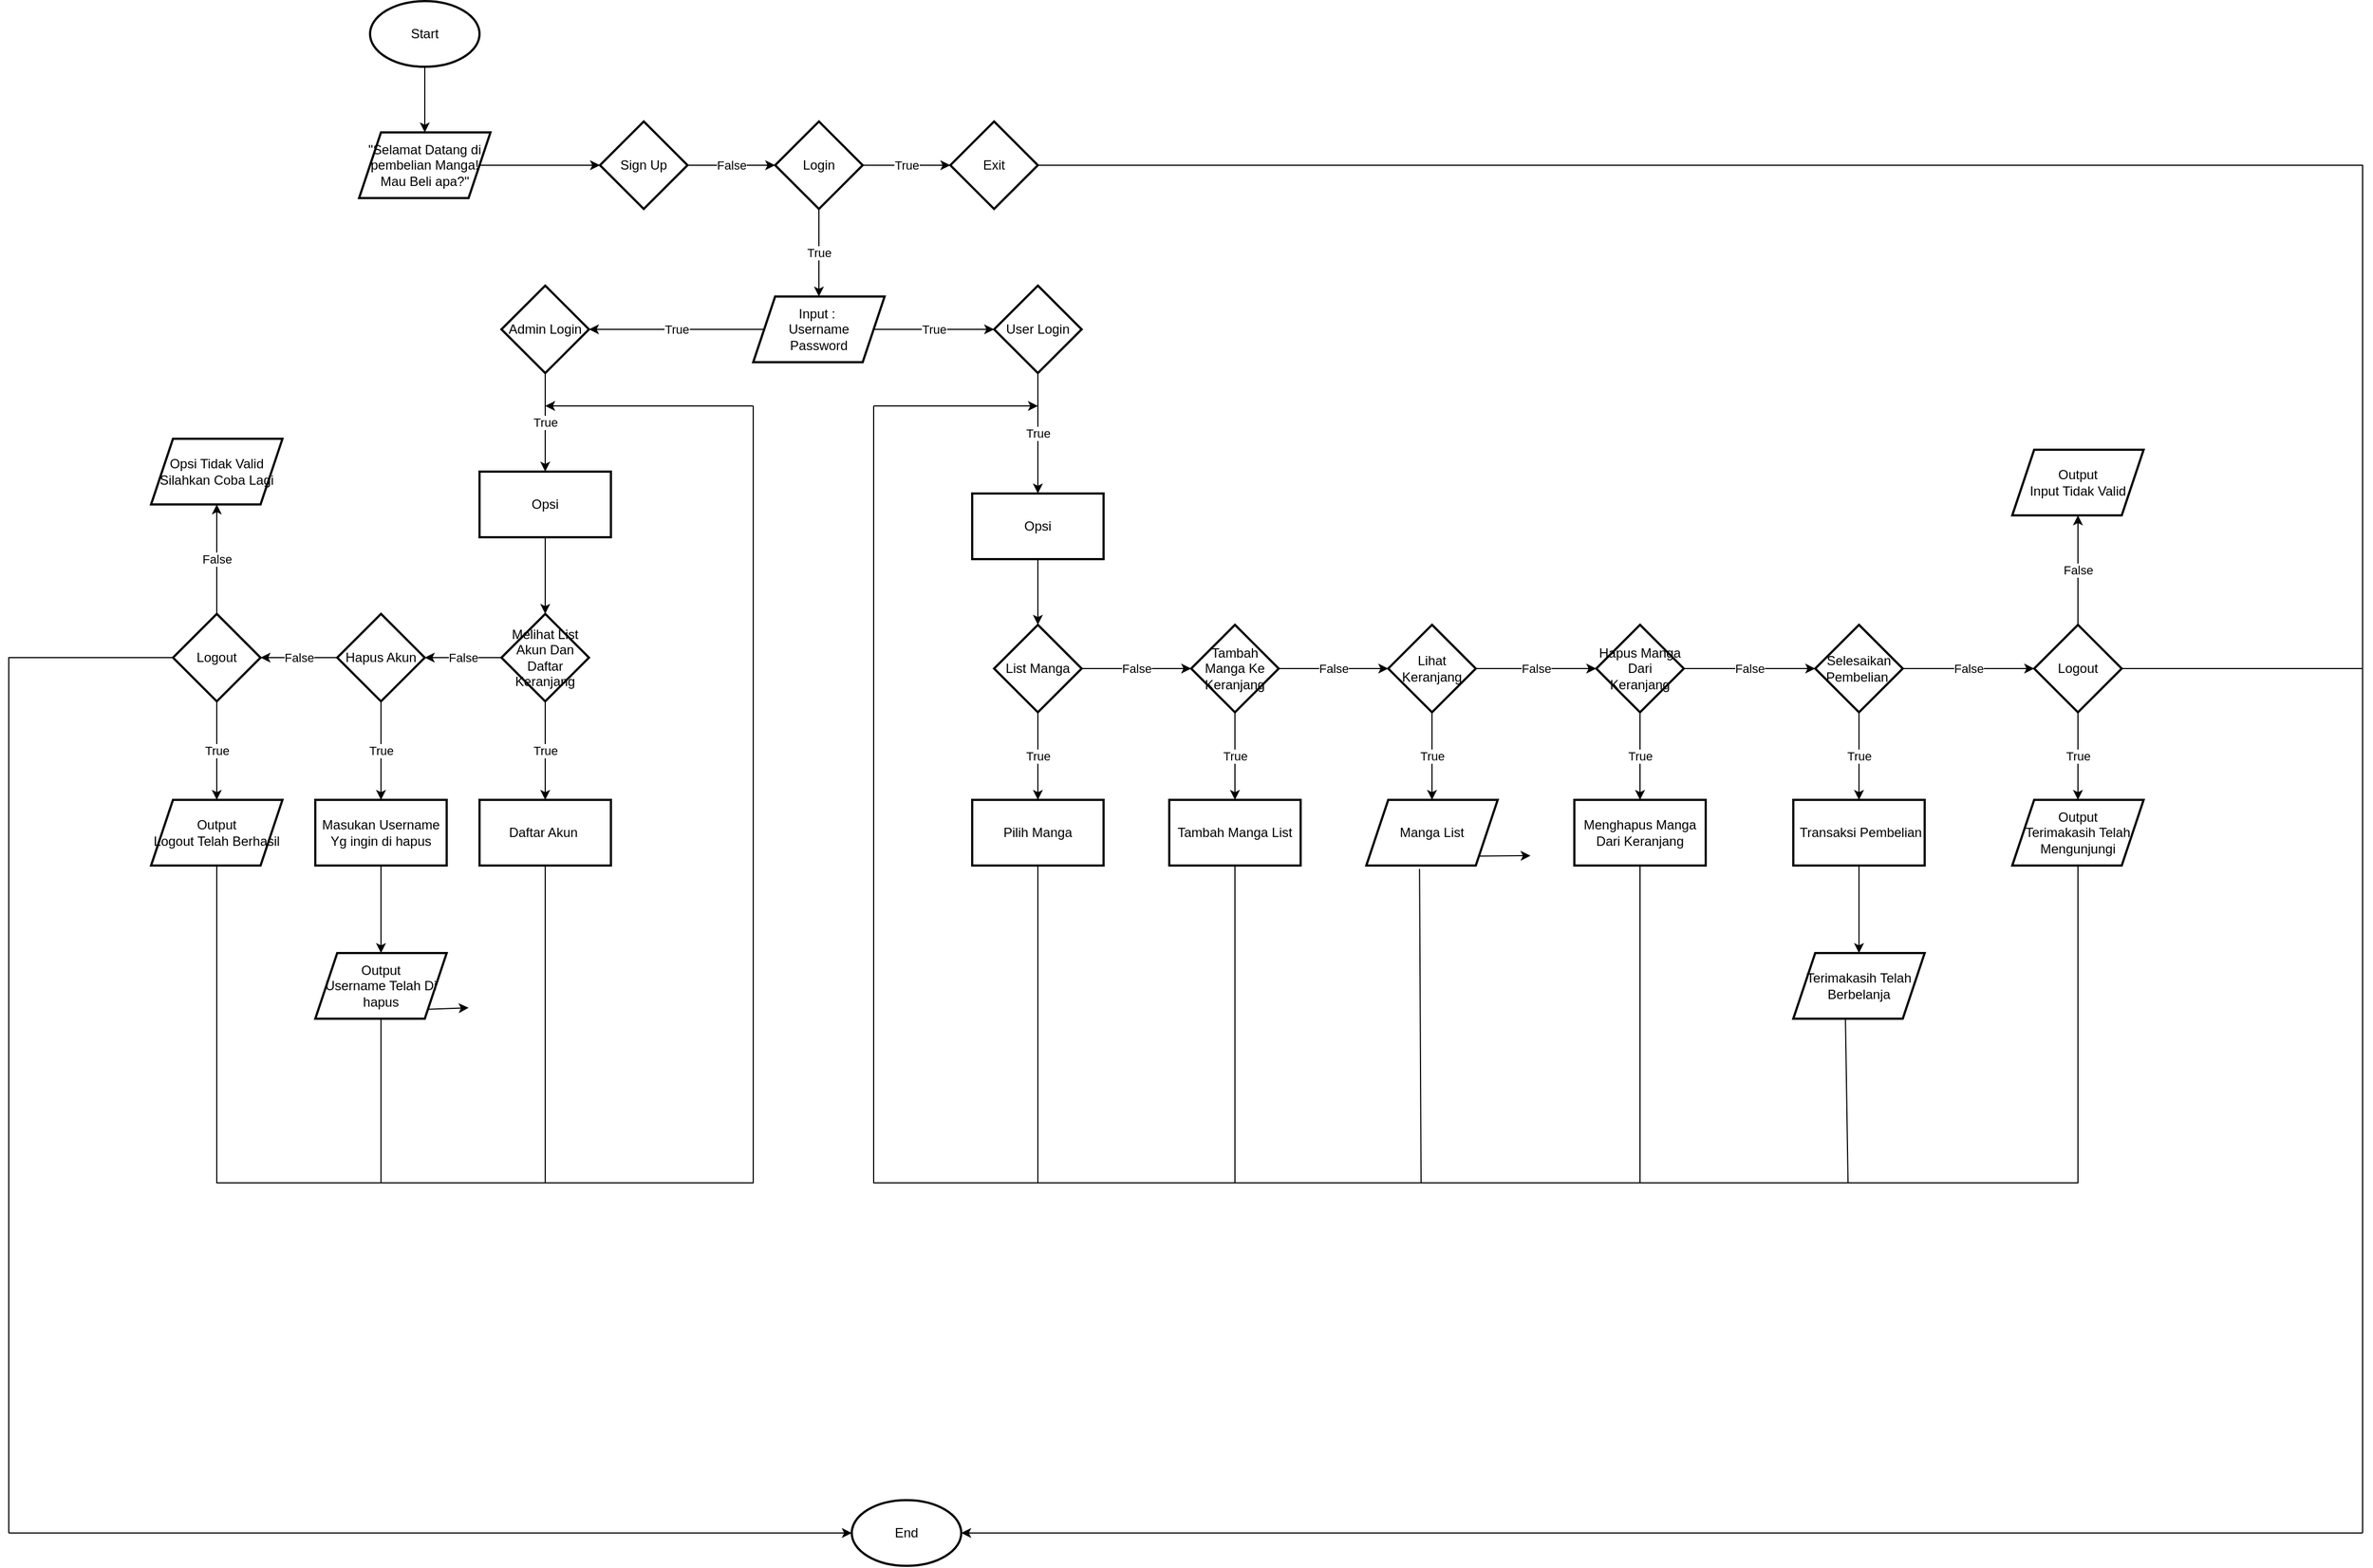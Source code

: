 <mxfile version="24.7.17">
  <diagram id="C5RBs43oDa-KdzZeNtuy" name="Page-1">
    <mxGraphModel dx="1500" dy="956" grid="1" gridSize="10" guides="1" tooltips="1" connect="1" arrows="1" fold="1" page="1" pageScale="1" pageWidth="827" pageHeight="1169" math="0" shadow="0">
      <root>
        <mxCell id="WIyWlLk6GJQsqaUBKTNV-0" />
        <mxCell id="WIyWlLk6GJQsqaUBKTNV-1" parent="WIyWlLk6GJQsqaUBKTNV-0" />
        <mxCell id="CD8L7suRbJ-PH4t4VhtS-4" value="" style="edgeStyle=orthogonalEdgeStyle;rounded=0;orthogonalLoop=1;jettySize=auto;html=1;" edge="1" parent="WIyWlLk6GJQsqaUBKTNV-1" source="CD8L7suRbJ-PH4t4VhtS-0" target="CD8L7suRbJ-PH4t4VhtS-3">
          <mxGeometry relative="1" as="geometry" />
        </mxCell>
        <mxCell id="CD8L7suRbJ-PH4t4VhtS-0" value="Start" style="strokeWidth=2;html=1;shape=mxgraph.flowchart.start_1;whiteSpace=wrap;" vertex="1" parent="WIyWlLk6GJQsqaUBKTNV-1">
          <mxGeometry x="370" y="70" width="100" height="60" as="geometry" />
        </mxCell>
        <mxCell id="CD8L7suRbJ-PH4t4VhtS-6" value="" style="edgeStyle=orthogonalEdgeStyle;rounded=0;orthogonalLoop=1;jettySize=auto;html=1;" edge="1" parent="WIyWlLk6GJQsqaUBKTNV-1" source="CD8L7suRbJ-PH4t4VhtS-3" target="CD8L7suRbJ-PH4t4VhtS-5">
          <mxGeometry relative="1" as="geometry" />
        </mxCell>
        <mxCell id="CD8L7suRbJ-PH4t4VhtS-3" value="&quot;Selamat Datang di pembelian Manga! Mau Beli apa?&quot;" style="shape=parallelogram;perimeter=parallelogramPerimeter;whiteSpace=wrap;html=1;fixedSize=1;strokeWidth=2;" vertex="1" parent="WIyWlLk6GJQsqaUBKTNV-1">
          <mxGeometry x="360" y="190" width="120" height="60" as="geometry" />
        </mxCell>
        <mxCell id="CD8L7suRbJ-PH4t4VhtS-8" value="False" style="edgeStyle=orthogonalEdgeStyle;rounded=0;orthogonalLoop=1;jettySize=auto;html=1;" edge="1" parent="WIyWlLk6GJQsqaUBKTNV-1" source="CD8L7suRbJ-PH4t4VhtS-5" target="CD8L7suRbJ-PH4t4VhtS-7">
          <mxGeometry relative="1" as="geometry" />
        </mxCell>
        <mxCell id="CD8L7suRbJ-PH4t4VhtS-5" value="Sign Up" style="rhombus;whiteSpace=wrap;html=1;strokeWidth=2;" vertex="1" parent="WIyWlLk6GJQsqaUBKTNV-1">
          <mxGeometry x="580" y="180" width="80" height="80" as="geometry" />
        </mxCell>
        <mxCell id="CD8L7suRbJ-PH4t4VhtS-12" value="True" style="edgeStyle=orthogonalEdgeStyle;rounded=0;orthogonalLoop=1;jettySize=auto;html=1;" edge="1" parent="WIyWlLk6GJQsqaUBKTNV-1" source="CD8L7suRbJ-PH4t4VhtS-7" target="CD8L7suRbJ-PH4t4VhtS-11">
          <mxGeometry relative="1" as="geometry" />
        </mxCell>
        <mxCell id="CD8L7suRbJ-PH4t4VhtS-125" value="True" style="edgeStyle=orthogonalEdgeStyle;rounded=0;orthogonalLoop=1;jettySize=auto;html=1;" edge="1" parent="WIyWlLk6GJQsqaUBKTNV-1" source="CD8L7suRbJ-PH4t4VhtS-7" target="CD8L7suRbJ-PH4t4VhtS-124">
          <mxGeometry relative="1" as="geometry" />
        </mxCell>
        <mxCell id="CD8L7suRbJ-PH4t4VhtS-7" value="Login" style="rhombus;whiteSpace=wrap;html=1;strokeWidth=2;" vertex="1" parent="WIyWlLk6GJQsqaUBKTNV-1">
          <mxGeometry x="740" y="180" width="80" height="80" as="geometry" />
        </mxCell>
        <mxCell id="CD8L7suRbJ-PH4t4VhtS-22" value="True" style="edgeStyle=orthogonalEdgeStyle;rounded=0;orthogonalLoop=1;jettySize=auto;html=1;" edge="1" parent="WIyWlLk6GJQsqaUBKTNV-1" source="CD8L7suRbJ-PH4t4VhtS-11" target="CD8L7suRbJ-PH4t4VhtS-21">
          <mxGeometry relative="1" as="geometry" />
        </mxCell>
        <mxCell id="CD8L7suRbJ-PH4t4VhtS-24" value="True" style="edgeStyle=orthogonalEdgeStyle;rounded=0;orthogonalLoop=1;jettySize=auto;html=1;" edge="1" parent="WIyWlLk6GJQsqaUBKTNV-1" source="CD8L7suRbJ-PH4t4VhtS-11" target="CD8L7suRbJ-PH4t4VhtS-23">
          <mxGeometry relative="1" as="geometry" />
        </mxCell>
        <mxCell id="CD8L7suRbJ-PH4t4VhtS-11" value="Input :&amp;nbsp;&lt;div&gt;Username&lt;/div&gt;&lt;div&gt;Password&lt;/div&gt;" style="shape=parallelogram;perimeter=parallelogramPerimeter;whiteSpace=wrap;html=1;fixedSize=1;strokeWidth=2;" vertex="1" parent="WIyWlLk6GJQsqaUBKTNV-1">
          <mxGeometry x="720" y="340" width="120" height="60" as="geometry" />
        </mxCell>
        <mxCell id="CD8L7suRbJ-PH4t4VhtS-64" value="True" style="edgeStyle=orthogonalEdgeStyle;rounded=0;orthogonalLoop=1;jettySize=auto;html=1;" edge="1" parent="WIyWlLk6GJQsqaUBKTNV-1" source="CD8L7suRbJ-PH4t4VhtS-21" target="CD8L7suRbJ-PH4t4VhtS-63">
          <mxGeometry relative="1" as="geometry" />
        </mxCell>
        <mxCell id="CD8L7suRbJ-PH4t4VhtS-21" value="Admin Login" style="rhombus;whiteSpace=wrap;html=1;strokeWidth=2;" vertex="1" parent="WIyWlLk6GJQsqaUBKTNV-1">
          <mxGeometry x="490" y="330" width="80" height="80" as="geometry" />
        </mxCell>
        <mxCell id="CD8L7suRbJ-PH4t4VhtS-23" value="User Login" style="rhombus;whiteSpace=wrap;html=1;strokeWidth=2;" vertex="1" parent="WIyWlLk6GJQsqaUBKTNV-1">
          <mxGeometry x="940" y="330" width="80" height="80" as="geometry" />
        </mxCell>
        <mxCell id="CD8L7suRbJ-PH4t4VhtS-32" value="" style="edgeStyle=orthogonalEdgeStyle;rounded=0;orthogonalLoop=1;jettySize=auto;html=1;" edge="1" parent="WIyWlLk6GJQsqaUBKTNV-1" source="CD8L7suRbJ-PH4t4VhtS-29" target="CD8L7suRbJ-PH4t4VhtS-31">
          <mxGeometry relative="1" as="geometry" />
        </mxCell>
        <mxCell id="CD8L7suRbJ-PH4t4VhtS-29" value="Opsi" style="whiteSpace=wrap;html=1;strokeWidth=2;" vertex="1" parent="WIyWlLk6GJQsqaUBKTNV-1">
          <mxGeometry x="920" y="520" width="120" height="60" as="geometry" />
        </mxCell>
        <mxCell id="CD8L7suRbJ-PH4t4VhtS-34" value="False" style="edgeStyle=orthogonalEdgeStyle;rounded=0;orthogonalLoop=1;jettySize=auto;html=1;" edge="1" parent="WIyWlLk6GJQsqaUBKTNV-1" source="CD8L7suRbJ-PH4t4VhtS-31" target="CD8L7suRbJ-PH4t4VhtS-33">
          <mxGeometry relative="1" as="geometry" />
        </mxCell>
        <mxCell id="CD8L7suRbJ-PH4t4VhtS-42" value="True" style="edgeStyle=orthogonalEdgeStyle;rounded=0;orthogonalLoop=1;jettySize=auto;html=1;" edge="1" parent="WIyWlLk6GJQsqaUBKTNV-1" source="CD8L7suRbJ-PH4t4VhtS-31" target="CD8L7suRbJ-PH4t4VhtS-41">
          <mxGeometry relative="1" as="geometry" />
        </mxCell>
        <mxCell id="CD8L7suRbJ-PH4t4VhtS-31" value="List Manga" style="rhombus;whiteSpace=wrap;html=1;strokeWidth=2;" vertex="1" parent="WIyWlLk6GJQsqaUBKTNV-1">
          <mxGeometry x="940" y="640" width="80" height="80" as="geometry" />
        </mxCell>
        <mxCell id="CD8L7suRbJ-PH4t4VhtS-36" value="False" style="edgeStyle=orthogonalEdgeStyle;rounded=0;orthogonalLoop=1;jettySize=auto;html=1;" edge="1" parent="WIyWlLk6GJQsqaUBKTNV-1" source="CD8L7suRbJ-PH4t4VhtS-33" target="CD8L7suRbJ-PH4t4VhtS-35">
          <mxGeometry relative="1" as="geometry" />
        </mxCell>
        <mxCell id="CD8L7suRbJ-PH4t4VhtS-46" value="True" style="edgeStyle=orthogonalEdgeStyle;rounded=0;orthogonalLoop=1;jettySize=auto;html=1;" edge="1" parent="WIyWlLk6GJQsqaUBKTNV-1" source="CD8L7suRbJ-PH4t4VhtS-33" target="CD8L7suRbJ-PH4t4VhtS-45">
          <mxGeometry relative="1" as="geometry" />
        </mxCell>
        <mxCell id="CD8L7suRbJ-PH4t4VhtS-33" value="Tambah Manga Ke Keranjang" style="rhombus;whiteSpace=wrap;html=1;strokeWidth=2;" vertex="1" parent="WIyWlLk6GJQsqaUBKTNV-1">
          <mxGeometry x="1120" y="640" width="80" height="80" as="geometry" />
        </mxCell>
        <mxCell id="CD8L7suRbJ-PH4t4VhtS-38" value="False" style="edgeStyle=orthogonalEdgeStyle;rounded=0;orthogonalLoop=1;jettySize=auto;html=1;" edge="1" parent="WIyWlLk6GJQsqaUBKTNV-1" source="CD8L7suRbJ-PH4t4VhtS-35" target="CD8L7suRbJ-PH4t4VhtS-37">
          <mxGeometry relative="1" as="geometry" />
        </mxCell>
        <mxCell id="CD8L7suRbJ-PH4t4VhtS-48" value="True" style="edgeStyle=orthogonalEdgeStyle;rounded=0;orthogonalLoop=1;jettySize=auto;html=1;" edge="1" parent="WIyWlLk6GJQsqaUBKTNV-1" source="CD8L7suRbJ-PH4t4VhtS-35" target="CD8L7suRbJ-PH4t4VhtS-47">
          <mxGeometry relative="1" as="geometry" />
        </mxCell>
        <mxCell id="CD8L7suRbJ-PH4t4VhtS-35" value="Lihat Keranjang" style="rhombus;whiteSpace=wrap;html=1;strokeWidth=2;" vertex="1" parent="WIyWlLk6GJQsqaUBKTNV-1">
          <mxGeometry x="1300" y="640" width="80" height="80" as="geometry" />
        </mxCell>
        <mxCell id="CD8L7suRbJ-PH4t4VhtS-40" value="False" style="edgeStyle=orthogonalEdgeStyle;rounded=0;orthogonalLoop=1;jettySize=auto;html=1;" edge="1" parent="WIyWlLk6GJQsqaUBKTNV-1" source="CD8L7suRbJ-PH4t4VhtS-37" target="CD8L7suRbJ-PH4t4VhtS-39">
          <mxGeometry relative="1" as="geometry" />
        </mxCell>
        <mxCell id="CD8L7suRbJ-PH4t4VhtS-50" value="True" style="edgeStyle=orthogonalEdgeStyle;rounded=0;orthogonalLoop=1;jettySize=auto;html=1;" edge="1" parent="WIyWlLk6GJQsqaUBKTNV-1" source="CD8L7suRbJ-PH4t4VhtS-37" target="CD8L7suRbJ-PH4t4VhtS-49">
          <mxGeometry relative="1" as="geometry" />
        </mxCell>
        <mxCell id="CD8L7suRbJ-PH4t4VhtS-37" value="Hapus Manga Dari Keranjang" style="rhombus;whiteSpace=wrap;html=1;strokeWidth=2;" vertex="1" parent="WIyWlLk6GJQsqaUBKTNV-1">
          <mxGeometry x="1490" y="640" width="80" height="80" as="geometry" />
        </mxCell>
        <mxCell id="CD8L7suRbJ-PH4t4VhtS-54" value="True" style="edgeStyle=orthogonalEdgeStyle;rounded=0;orthogonalLoop=1;jettySize=auto;html=1;" edge="1" parent="WIyWlLk6GJQsqaUBKTNV-1" source="CD8L7suRbJ-PH4t4VhtS-39" target="CD8L7suRbJ-PH4t4VhtS-53">
          <mxGeometry relative="1" as="geometry" />
        </mxCell>
        <mxCell id="CD8L7suRbJ-PH4t4VhtS-58" value="False" style="edgeStyle=orthogonalEdgeStyle;rounded=0;orthogonalLoop=1;jettySize=auto;html=1;" edge="1" parent="WIyWlLk6GJQsqaUBKTNV-1" source="CD8L7suRbJ-PH4t4VhtS-39" target="CD8L7suRbJ-PH4t4VhtS-57">
          <mxGeometry relative="1" as="geometry" />
        </mxCell>
        <mxCell id="CD8L7suRbJ-PH4t4VhtS-39" value="Selesaikan Pembelian&amp;nbsp;" style="rhombus;whiteSpace=wrap;html=1;strokeWidth=2;" vertex="1" parent="WIyWlLk6GJQsqaUBKTNV-1">
          <mxGeometry x="1690" y="640" width="80" height="80" as="geometry" />
        </mxCell>
        <mxCell id="CD8L7suRbJ-PH4t4VhtS-41" value="Pilih Manga" style="whiteSpace=wrap;html=1;strokeWidth=2;" vertex="1" parent="WIyWlLk6GJQsqaUBKTNV-1">
          <mxGeometry x="920" y="800" width="120" height="60" as="geometry" />
        </mxCell>
        <mxCell id="CD8L7suRbJ-PH4t4VhtS-44" value="True" style="endArrow=classic;html=1;rounded=0;exitX=0.5;exitY=1;exitDx=0;exitDy=0;entryX=0.5;entryY=0;entryDx=0;entryDy=0;" edge="1" parent="WIyWlLk6GJQsqaUBKTNV-1" source="CD8L7suRbJ-PH4t4VhtS-23" target="CD8L7suRbJ-PH4t4VhtS-29">
          <mxGeometry width="50" height="50" relative="1" as="geometry">
            <mxPoint x="970" y="490" as="sourcePoint" />
            <mxPoint x="1020" y="440" as="targetPoint" />
          </mxGeometry>
        </mxCell>
        <mxCell id="CD8L7suRbJ-PH4t4VhtS-45" value="Tambah Manga List" style="whiteSpace=wrap;html=1;strokeWidth=2;" vertex="1" parent="WIyWlLk6GJQsqaUBKTNV-1">
          <mxGeometry x="1100" y="800" width="120" height="60" as="geometry" />
        </mxCell>
        <mxCell id="CD8L7suRbJ-PH4t4VhtS-47" value="Manga List" style="shape=parallelogram;perimeter=parallelogramPerimeter;whiteSpace=wrap;html=1;fixedSize=1;strokeWidth=2;" vertex="1" parent="WIyWlLk6GJQsqaUBKTNV-1">
          <mxGeometry x="1280" y="800" width="120" height="60" as="geometry" />
        </mxCell>
        <mxCell id="CD8L7suRbJ-PH4t4VhtS-49" value="Menghapus Manga Dari Keranjang" style="whiteSpace=wrap;html=1;strokeWidth=2;" vertex="1" parent="WIyWlLk6GJQsqaUBKTNV-1">
          <mxGeometry x="1470" y="800" width="120" height="60" as="geometry" />
        </mxCell>
        <mxCell id="CD8L7suRbJ-PH4t4VhtS-56" value="" style="edgeStyle=orthogonalEdgeStyle;rounded=0;orthogonalLoop=1;jettySize=auto;html=1;" edge="1" parent="WIyWlLk6GJQsqaUBKTNV-1" source="CD8L7suRbJ-PH4t4VhtS-53" target="CD8L7suRbJ-PH4t4VhtS-55">
          <mxGeometry relative="1" as="geometry" />
        </mxCell>
        <mxCell id="CD8L7suRbJ-PH4t4VhtS-53" value="&amp;nbsp;Transaksi Pembelian" style="whiteSpace=wrap;html=1;strokeWidth=2;" vertex="1" parent="WIyWlLk6GJQsqaUBKTNV-1">
          <mxGeometry x="1670" y="800" width="120" height="60" as="geometry" />
        </mxCell>
        <mxCell id="CD8L7suRbJ-PH4t4VhtS-55" value="Terimakasih Telah Berbelanja" style="shape=parallelogram;perimeter=parallelogramPerimeter;whiteSpace=wrap;html=1;fixedSize=1;strokeWidth=2;" vertex="1" parent="WIyWlLk6GJQsqaUBKTNV-1">
          <mxGeometry x="1670" y="940" width="120" height="60" as="geometry" />
        </mxCell>
        <mxCell id="CD8L7suRbJ-PH4t4VhtS-60" value="True" style="edgeStyle=orthogonalEdgeStyle;rounded=0;orthogonalLoop=1;jettySize=auto;html=1;" edge="1" parent="WIyWlLk6GJQsqaUBKTNV-1" source="CD8L7suRbJ-PH4t4VhtS-57" target="CD8L7suRbJ-PH4t4VhtS-59">
          <mxGeometry relative="1" as="geometry" />
        </mxCell>
        <mxCell id="CD8L7suRbJ-PH4t4VhtS-62" value="False" style="edgeStyle=orthogonalEdgeStyle;rounded=0;orthogonalLoop=1;jettySize=auto;html=1;" edge="1" parent="WIyWlLk6GJQsqaUBKTNV-1" source="CD8L7suRbJ-PH4t4VhtS-57" target="CD8L7suRbJ-PH4t4VhtS-61">
          <mxGeometry relative="1" as="geometry" />
        </mxCell>
        <mxCell id="CD8L7suRbJ-PH4t4VhtS-57" value="Logout" style="rhombus;whiteSpace=wrap;html=1;strokeWidth=2;" vertex="1" parent="WIyWlLk6GJQsqaUBKTNV-1">
          <mxGeometry x="1890" y="640" width="80" height="80" as="geometry" />
        </mxCell>
        <mxCell id="CD8L7suRbJ-PH4t4VhtS-59" value="Output&lt;div&gt;Terimakasih Telah Mengunjungi&lt;/div&gt;" style="shape=parallelogram;perimeter=parallelogramPerimeter;whiteSpace=wrap;html=1;fixedSize=1;strokeWidth=2;" vertex="1" parent="WIyWlLk6GJQsqaUBKTNV-1">
          <mxGeometry x="1870" y="800" width="120" height="60" as="geometry" />
        </mxCell>
        <mxCell id="CD8L7suRbJ-PH4t4VhtS-61" value="Output&lt;div&gt;Input Tidak Valid&lt;/div&gt;" style="shape=parallelogram;perimeter=parallelogramPerimeter;whiteSpace=wrap;html=1;fixedSize=1;strokeWidth=2;" vertex="1" parent="WIyWlLk6GJQsqaUBKTNV-1">
          <mxGeometry x="1870" y="480" width="120" height="60" as="geometry" />
        </mxCell>
        <mxCell id="CD8L7suRbJ-PH4t4VhtS-66" value="" style="edgeStyle=orthogonalEdgeStyle;rounded=0;orthogonalLoop=1;jettySize=auto;html=1;" edge="1" parent="WIyWlLk6GJQsqaUBKTNV-1" source="CD8L7suRbJ-PH4t4VhtS-63" target="CD8L7suRbJ-PH4t4VhtS-65">
          <mxGeometry relative="1" as="geometry" />
        </mxCell>
        <mxCell id="CD8L7suRbJ-PH4t4VhtS-63" value="Opsi" style="whiteSpace=wrap;html=1;strokeWidth=2;" vertex="1" parent="WIyWlLk6GJQsqaUBKTNV-1">
          <mxGeometry x="470" y="500" width="120" height="60" as="geometry" />
        </mxCell>
        <mxCell id="CD8L7suRbJ-PH4t4VhtS-68" value="False" style="edgeStyle=orthogonalEdgeStyle;rounded=0;orthogonalLoop=1;jettySize=auto;html=1;" edge="1" parent="WIyWlLk6GJQsqaUBKTNV-1" source="CD8L7suRbJ-PH4t4VhtS-65" target="CD8L7suRbJ-PH4t4VhtS-67">
          <mxGeometry relative="1" as="geometry" />
        </mxCell>
        <mxCell id="CD8L7suRbJ-PH4t4VhtS-80" value="True" style="edgeStyle=orthogonalEdgeStyle;rounded=0;orthogonalLoop=1;jettySize=auto;html=1;" edge="1" parent="WIyWlLk6GJQsqaUBKTNV-1" source="CD8L7suRbJ-PH4t4VhtS-65" target="CD8L7suRbJ-PH4t4VhtS-79">
          <mxGeometry relative="1" as="geometry" />
        </mxCell>
        <mxCell id="CD8L7suRbJ-PH4t4VhtS-65" value="Melihat List Akun Dan Daftar Keranjang" style="rhombus;whiteSpace=wrap;html=1;strokeWidth=2;" vertex="1" parent="WIyWlLk6GJQsqaUBKTNV-1">
          <mxGeometry x="490" y="630" width="80" height="80" as="geometry" />
        </mxCell>
        <mxCell id="CD8L7suRbJ-PH4t4VhtS-70" value="False" style="edgeStyle=orthogonalEdgeStyle;rounded=0;orthogonalLoop=1;jettySize=auto;html=1;" edge="1" parent="WIyWlLk6GJQsqaUBKTNV-1" source="CD8L7suRbJ-PH4t4VhtS-67" target="CD8L7suRbJ-PH4t4VhtS-69">
          <mxGeometry relative="1" as="geometry" />
        </mxCell>
        <mxCell id="CD8L7suRbJ-PH4t4VhtS-82" value="True" style="edgeStyle=orthogonalEdgeStyle;rounded=0;orthogonalLoop=1;jettySize=auto;html=1;" edge="1" parent="WIyWlLk6GJQsqaUBKTNV-1" source="CD8L7suRbJ-PH4t4VhtS-67" target="CD8L7suRbJ-PH4t4VhtS-81">
          <mxGeometry relative="1" as="geometry" />
        </mxCell>
        <mxCell id="CD8L7suRbJ-PH4t4VhtS-67" value="Hapus Akun" style="rhombus;whiteSpace=wrap;html=1;strokeWidth=2;" vertex="1" parent="WIyWlLk6GJQsqaUBKTNV-1">
          <mxGeometry x="340" y="630" width="80" height="80" as="geometry" />
        </mxCell>
        <mxCell id="CD8L7suRbJ-PH4t4VhtS-76" value="True" style="edgeStyle=orthogonalEdgeStyle;rounded=0;orthogonalLoop=1;jettySize=auto;html=1;" edge="1" parent="WIyWlLk6GJQsqaUBKTNV-1" source="CD8L7suRbJ-PH4t4VhtS-69" target="CD8L7suRbJ-PH4t4VhtS-75">
          <mxGeometry relative="1" as="geometry" />
        </mxCell>
        <mxCell id="CD8L7suRbJ-PH4t4VhtS-78" value="False" style="edgeStyle=orthogonalEdgeStyle;rounded=0;orthogonalLoop=1;jettySize=auto;html=1;" edge="1" parent="WIyWlLk6GJQsqaUBKTNV-1" source="CD8L7suRbJ-PH4t4VhtS-69" target="CD8L7suRbJ-PH4t4VhtS-77">
          <mxGeometry relative="1" as="geometry" />
        </mxCell>
        <mxCell id="CD8L7suRbJ-PH4t4VhtS-69" value="Logout" style="rhombus;whiteSpace=wrap;html=1;strokeWidth=2;" vertex="1" parent="WIyWlLk6GJQsqaUBKTNV-1">
          <mxGeometry x="190" y="630" width="80" height="80" as="geometry" />
        </mxCell>
        <mxCell id="CD8L7suRbJ-PH4t4VhtS-75" value="Output&lt;div&gt;Logout Telah Berhasil&lt;/div&gt;" style="shape=parallelogram;perimeter=parallelogramPerimeter;whiteSpace=wrap;html=1;fixedSize=1;strokeWidth=2;" vertex="1" parent="WIyWlLk6GJQsqaUBKTNV-1">
          <mxGeometry x="170" y="800" width="120" height="60" as="geometry" />
        </mxCell>
        <mxCell id="CD8L7suRbJ-PH4t4VhtS-77" value="Opsi Tidak Valid Silahkan Coba Lagi" style="shape=parallelogram;perimeter=parallelogramPerimeter;whiteSpace=wrap;html=1;fixedSize=1;strokeWidth=2;" vertex="1" parent="WIyWlLk6GJQsqaUBKTNV-1">
          <mxGeometry x="170" y="470" width="120" height="60" as="geometry" />
        </mxCell>
        <mxCell id="CD8L7suRbJ-PH4t4VhtS-79" value="Daftar Akun&amp;nbsp;" style="whiteSpace=wrap;html=1;strokeWidth=2;" vertex="1" parent="WIyWlLk6GJQsqaUBKTNV-1">
          <mxGeometry x="470" y="800" width="120" height="60" as="geometry" />
        </mxCell>
        <mxCell id="CD8L7suRbJ-PH4t4VhtS-86" value="" style="edgeStyle=orthogonalEdgeStyle;rounded=0;orthogonalLoop=1;jettySize=auto;html=1;" edge="1" parent="WIyWlLk6GJQsqaUBKTNV-1" source="CD8L7suRbJ-PH4t4VhtS-81" target="CD8L7suRbJ-PH4t4VhtS-85">
          <mxGeometry relative="1" as="geometry" />
        </mxCell>
        <mxCell id="CD8L7suRbJ-PH4t4VhtS-81" value="Masukan Username Yg ingin di hapus" style="whiteSpace=wrap;html=1;strokeWidth=2;" vertex="1" parent="WIyWlLk6GJQsqaUBKTNV-1">
          <mxGeometry x="320" y="800" width="120" height="60" as="geometry" />
        </mxCell>
        <mxCell id="CD8L7suRbJ-PH4t4VhtS-85" value="Output&lt;div&gt;Username Telah Di hapus&lt;/div&gt;" style="shape=parallelogram;perimeter=parallelogramPerimeter;whiteSpace=wrap;html=1;fixedSize=1;strokeWidth=2;" vertex="1" parent="WIyWlLk6GJQsqaUBKTNV-1">
          <mxGeometry x="320" y="940" width="120" height="60" as="geometry" />
        </mxCell>
        <mxCell id="CD8L7suRbJ-PH4t4VhtS-87" value="" style="endArrow=classic;html=1;rounded=0;exitX=1;exitY=1;exitDx=0;exitDy=0;" edge="1" parent="WIyWlLk6GJQsqaUBKTNV-1" source="CD8L7suRbJ-PH4t4VhtS-85">
          <mxGeometry width="50" height="50" relative="1" as="geometry">
            <mxPoint x="470" y="1000" as="sourcePoint" />
            <mxPoint x="460" y="990" as="targetPoint" />
          </mxGeometry>
        </mxCell>
        <mxCell id="CD8L7suRbJ-PH4t4VhtS-88" value="" style="endArrow=classic;html=1;rounded=0;exitX=1;exitY=1;exitDx=0;exitDy=0;" edge="1" parent="WIyWlLk6GJQsqaUBKTNV-1" source="CD8L7suRbJ-PH4t4VhtS-47">
          <mxGeometry width="50" height="50" relative="1" as="geometry">
            <mxPoint x="1420" y="840" as="sourcePoint" />
            <mxPoint x="1430" y="851" as="targetPoint" />
          </mxGeometry>
        </mxCell>
        <mxCell id="CD8L7suRbJ-PH4t4VhtS-90" value="End" style="strokeWidth=2;html=1;shape=mxgraph.flowchart.start_1;whiteSpace=wrap;" vertex="1" parent="WIyWlLk6GJQsqaUBKTNV-1">
          <mxGeometry x="810" y="1440" width="100" height="60" as="geometry" />
        </mxCell>
        <mxCell id="CD8L7suRbJ-PH4t4VhtS-105" value="" style="endArrow=none;html=1;rounded=0;exitX=0.5;exitY=1;exitDx=0;exitDy=0;" edge="1" parent="WIyWlLk6GJQsqaUBKTNV-1" source="CD8L7suRbJ-PH4t4VhtS-75">
          <mxGeometry width="50" height="50" relative="1" as="geometry">
            <mxPoint x="220" y="1040" as="sourcePoint" />
            <mxPoint x="380" y="1150" as="targetPoint" />
            <Array as="points">
              <mxPoint x="230" y="1150" />
            </Array>
          </mxGeometry>
        </mxCell>
        <mxCell id="CD8L7suRbJ-PH4t4VhtS-106" value="" style="endArrow=none;html=1;rounded=0;exitX=0.5;exitY=1;exitDx=0;exitDy=0;" edge="1" parent="WIyWlLk6GJQsqaUBKTNV-1" source="CD8L7suRbJ-PH4t4VhtS-85">
          <mxGeometry width="50" height="50" relative="1" as="geometry">
            <mxPoint x="370" y="1050" as="sourcePoint" />
            <mxPoint x="720" y="440" as="targetPoint" />
            <Array as="points">
              <mxPoint x="380" y="1150" />
              <mxPoint x="720" y="1150" />
            </Array>
          </mxGeometry>
        </mxCell>
        <mxCell id="CD8L7suRbJ-PH4t4VhtS-107" value="" style="endArrow=none;html=1;rounded=0;exitX=0.5;exitY=1;exitDx=0;exitDy=0;" edge="1" parent="WIyWlLk6GJQsqaUBKTNV-1" source="CD8L7suRbJ-PH4t4VhtS-79">
          <mxGeometry width="50" height="50" relative="1" as="geometry">
            <mxPoint x="540" y="980" as="sourcePoint" />
            <mxPoint x="530" y="1150" as="targetPoint" />
          </mxGeometry>
        </mxCell>
        <mxCell id="CD8L7suRbJ-PH4t4VhtS-108" value="" style="endArrow=classic;html=1;rounded=0;" edge="1" parent="WIyWlLk6GJQsqaUBKTNV-1">
          <mxGeometry width="50" height="50" relative="1" as="geometry">
            <mxPoint x="720" y="440" as="sourcePoint" />
            <mxPoint x="530" y="440" as="targetPoint" />
          </mxGeometry>
        </mxCell>
        <mxCell id="CD8L7suRbJ-PH4t4VhtS-109" value="" style="endArrow=none;html=1;rounded=0;exitX=0.5;exitY=1;exitDx=0;exitDy=0;" edge="1" parent="WIyWlLk6GJQsqaUBKTNV-1" source="CD8L7suRbJ-PH4t4VhtS-59">
          <mxGeometry width="50" height="50" relative="1" as="geometry">
            <mxPoint x="1890" y="1000" as="sourcePoint" />
            <mxPoint x="1720" y="1150" as="targetPoint" />
            <Array as="points">
              <mxPoint x="1930" y="1150" />
            </Array>
          </mxGeometry>
        </mxCell>
        <mxCell id="CD8L7suRbJ-PH4t4VhtS-110" value="" style="endArrow=none;html=1;rounded=0;exitX=0.397;exitY=1.013;exitDx=0;exitDy=0;exitPerimeter=0;" edge="1" parent="WIyWlLk6GJQsqaUBKTNV-1" source="CD8L7suRbJ-PH4t4VhtS-55">
          <mxGeometry width="50" height="50" relative="1" as="geometry">
            <mxPoint x="1700" y="1130" as="sourcePoint" />
            <mxPoint x="830" y="440" as="targetPoint" />
            <Array as="points">
              <mxPoint x="1720" y="1150" />
              <mxPoint x="830" y="1150" />
            </Array>
          </mxGeometry>
        </mxCell>
        <mxCell id="CD8L7suRbJ-PH4t4VhtS-111" value="" style="endArrow=none;html=1;rounded=0;exitX=0.5;exitY=1;exitDx=0;exitDy=0;" edge="1" parent="WIyWlLk6GJQsqaUBKTNV-1" source="CD8L7suRbJ-PH4t4VhtS-49">
          <mxGeometry width="50" height="50" relative="1" as="geometry">
            <mxPoint x="1520" y="1050" as="sourcePoint" />
            <mxPoint x="1530" y="1150" as="targetPoint" />
          </mxGeometry>
        </mxCell>
        <mxCell id="CD8L7suRbJ-PH4t4VhtS-112" value="" style="endArrow=none;html=1;rounded=0;exitX=0.405;exitY=1.052;exitDx=0;exitDy=0;exitPerimeter=0;" edge="1" parent="WIyWlLk6GJQsqaUBKTNV-1" source="CD8L7suRbJ-PH4t4VhtS-47">
          <mxGeometry width="50" height="50" relative="1" as="geometry">
            <mxPoint x="1320" y="1000" as="sourcePoint" />
            <mxPoint x="1330" y="1150" as="targetPoint" />
          </mxGeometry>
        </mxCell>
        <mxCell id="CD8L7suRbJ-PH4t4VhtS-113" value="" style="endArrow=none;html=1;rounded=0;exitX=0.5;exitY=1;exitDx=0;exitDy=0;" edge="1" parent="WIyWlLk6GJQsqaUBKTNV-1" source="CD8L7suRbJ-PH4t4VhtS-45">
          <mxGeometry width="50" height="50" relative="1" as="geometry">
            <mxPoint x="1180" y="1030" as="sourcePoint" />
            <mxPoint x="1160" y="1150" as="targetPoint" />
          </mxGeometry>
        </mxCell>
        <mxCell id="CD8L7suRbJ-PH4t4VhtS-114" value="" style="endArrow=none;html=1;rounded=0;exitX=0.5;exitY=1;exitDx=0;exitDy=0;" edge="1" parent="WIyWlLk6GJQsqaUBKTNV-1" source="CD8L7suRbJ-PH4t4VhtS-41">
          <mxGeometry width="50" height="50" relative="1" as="geometry">
            <mxPoint x="970" y="1060" as="sourcePoint" />
            <mxPoint x="980" y="1150" as="targetPoint" />
          </mxGeometry>
        </mxCell>
        <mxCell id="CD8L7suRbJ-PH4t4VhtS-115" value="" style="endArrow=classic;html=1;rounded=0;" edge="1" parent="WIyWlLk6GJQsqaUBKTNV-1">
          <mxGeometry width="50" height="50" relative="1" as="geometry">
            <mxPoint x="830" y="440" as="sourcePoint" />
            <mxPoint x="980" y="440" as="targetPoint" />
          </mxGeometry>
        </mxCell>
        <mxCell id="CD8L7suRbJ-PH4t4VhtS-118" value="" style="endArrow=none;html=1;rounded=0;exitX=0;exitY=0.5;exitDx=0;exitDy=0;" edge="1" parent="WIyWlLk6GJQsqaUBKTNV-1" source="CD8L7suRbJ-PH4t4VhtS-69">
          <mxGeometry width="50" height="50" relative="1" as="geometry">
            <mxPoint x="110" y="680" as="sourcePoint" />
            <mxPoint x="40" y="1470" as="targetPoint" />
            <Array as="points">
              <mxPoint x="40" y="670" />
              <mxPoint x="40" y="1470" />
            </Array>
          </mxGeometry>
        </mxCell>
        <mxCell id="CD8L7suRbJ-PH4t4VhtS-119" value="" style="endArrow=classic;html=1;rounded=0;entryX=0;entryY=0.5;entryDx=0;entryDy=0;entryPerimeter=0;" edge="1" parent="WIyWlLk6GJQsqaUBKTNV-1" target="CD8L7suRbJ-PH4t4VhtS-90">
          <mxGeometry width="50" height="50" relative="1" as="geometry">
            <mxPoint x="40" y="1470" as="sourcePoint" />
            <mxPoint x="160" y="1400" as="targetPoint" />
          </mxGeometry>
        </mxCell>
        <mxCell id="CD8L7suRbJ-PH4t4VhtS-120" value="" style="endArrow=none;html=1;rounded=0;exitX=1;exitY=0.5;exitDx=0;exitDy=0;" edge="1" parent="WIyWlLk6GJQsqaUBKTNV-1" source="CD8L7suRbJ-PH4t4VhtS-57">
          <mxGeometry width="50" height="50" relative="1" as="geometry">
            <mxPoint x="2180" y="750" as="sourcePoint" />
            <mxPoint x="2190" y="1470" as="targetPoint" />
            <Array as="points">
              <mxPoint x="2190" y="680" />
            </Array>
          </mxGeometry>
        </mxCell>
        <mxCell id="CD8L7suRbJ-PH4t4VhtS-121" value="" style="endArrow=classic;html=1;rounded=0;entryX=1;entryY=0.5;entryDx=0;entryDy=0;entryPerimeter=0;" edge="1" parent="WIyWlLk6GJQsqaUBKTNV-1" target="CD8L7suRbJ-PH4t4VhtS-90">
          <mxGeometry width="50" height="50" relative="1" as="geometry">
            <mxPoint x="2190" y="1470" as="sourcePoint" />
            <mxPoint x="1930" y="1440" as="targetPoint" />
          </mxGeometry>
        </mxCell>
        <mxCell id="CD8L7suRbJ-PH4t4VhtS-124" value="Exit" style="rhombus;whiteSpace=wrap;html=1;strokeWidth=2;" vertex="1" parent="WIyWlLk6GJQsqaUBKTNV-1">
          <mxGeometry x="900" y="180" width="80" height="80" as="geometry" />
        </mxCell>
        <mxCell id="CD8L7suRbJ-PH4t4VhtS-126" value="" style="endArrow=none;html=1;rounded=0;exitX=1;exitY=0.5;exitDx=0;exitDy=0;" edge="1" parent="WIyWlLk6GJQsqaUBKTNV-1" source="CD8L7suRbJ-PH4t4VhtS-124">
          <mxGeometry width="50" height="50" relative="1" as="geometry">
            <mxPoint x="1090" y="230" as="sourcePoint" />
            <mxPoint x="2190" y="680" as="targetPoint" />
            <Array as="points">
              <mxPoint x="2190" y="220" />
            </Array>
          </mxGeometry>
        </mxCell>
      </root>
    </mxGraphModel>
  </diagram>
</mxfile>
